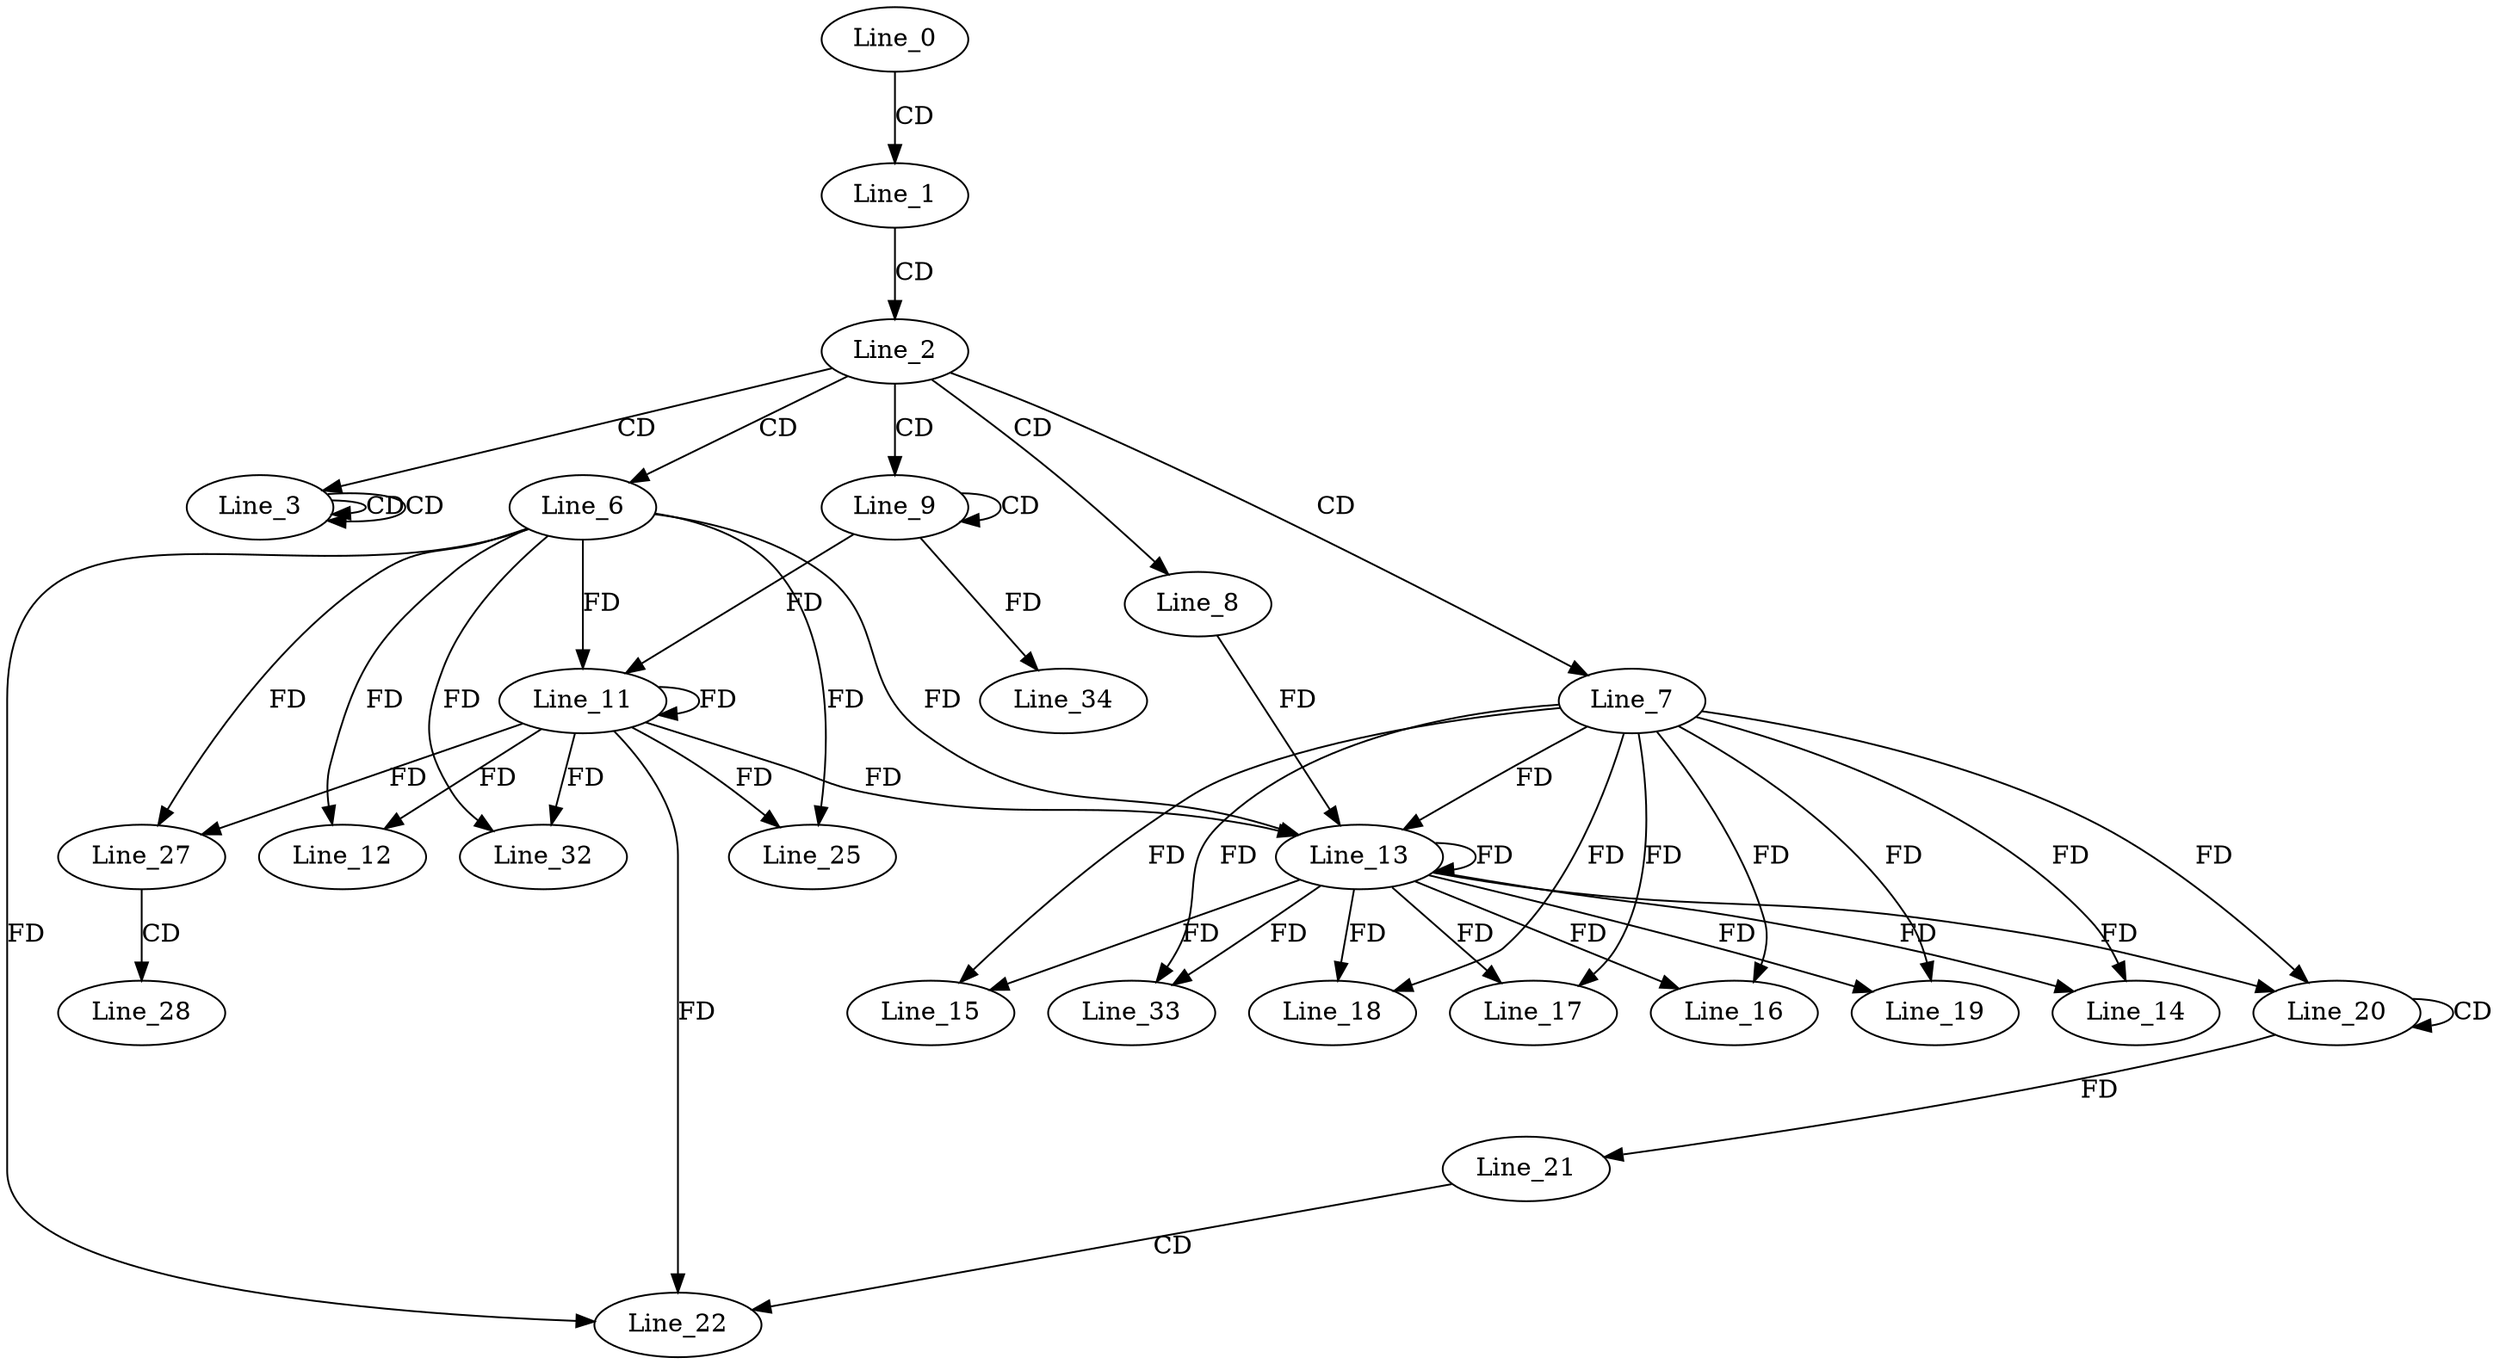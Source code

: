 digraph G {
  Line_0;
  Line_1;
  Line_2;
  Line_3;
  Line_3;
  Line_3;
  Line_6;
  Line_7;
  Line_8;
  Line_9;
  Line_9;
  Line_11;
  Line_11;
  Line_12;
  Line_13;
  Line_13;
  Line_14;
  Line_15;
  Line_16;
  Line_17;
  Line_18;
  Line_19;
  Line_20;
  Line_20;
  Line_21;
  Line_22;
  Line_25;
  Line_27;
  Line_28;
  Line_32;
  Line_33;
  Line_34;
  Line_0 -> Line_1 [ label="CD" ];
  Line_1 -> Line_2 [ label="CD" ];
  Line_2 -> Line_3 [ label="CD" ];
  Line_3 -> Line_3 [ label="CD" ];
  Line_3 -> Line_3 [ label="CD" ];
  Line_2 -> Line_6 [ label="CD" ];
  Line_2 -> Line_7 [ label="CD" ];
  Line_2 -> Line_8 [ label="CD" ];
  Line_2 -> Line_9 [ label="CD" ];
  Line_9 -> Line_9 [ label="CD" ];
  Line_6 -> Line_11 [ label="FD" ];
  Line_11 -> Line_11 [ label="FD" ];
  Line_9 -> Line_11 [ label="FD" ];
  Line_6 -> Line_12 [ label="FD" ];
  Line_11 -> Line_12 [ label="FD" ];
  Line_7 -> Line_13 [ label="FD" ];
  Line_13 -> Line_13 [ label="FD" ];
  Line_6 -> Line_13 [ label="FD" ];
  Line_11 -> Line_13 [ label="FD" ];
  Line_8 -> Line_13 [ label="FD" ];
  Line_7 -> Line_14 [ label="FD" ];
  Line_13 -> Line_14 [ label="FD" ];
  Line_7 -> Line_15 [ label="FD" ];
  Line_13 -> Line_15 [ label="FD" ];
  Line_7 -> Line_16 [ label="FD" ];
  Line_13 -> Line_16 [ label="FD" ];
  Line_7 -> Line_17 [ label="FD" ];
  Line_13 -> Line_17 [ label="FD" ];
  Line_7 -> Line_18 [ label="FD" ];
  Line_13 -> Line_18 [ label="FD" ];
  Line_7 -> Line_19 [ label="FD" ];
  Line_13 -> Line_19 [ label="FD" ];
  Line_20 -> Line_20 [ label="CD" ];
  Line_7 -> Line_20 [ label="FD" ];
  Line_13 -> Line_20 [ label="FD" ];
  Line_20 -> Line_21 [ label="FD" ];
  Line_21 -> Line_22 [ label="CD" ];
  Line_6 -> Line_22 [ label="FD" ];
  Line_11 -> Line_22 [ label="FD" ];
  Line_6 -> Line_25 [ label="FD" ];
  Line_11 -> Line_25 [ label="FD" ];
  Line_6 -> Line_27 [ label="FD" ];
  Line_11 -> Line_27 [ label="FD" ];
  Line_27 -> Line_28 [ label="CD" ];
  Line_6 -> Line_32 [ label="FD" ];
  Line_11 -> Line_32 [ label="FD" ];
  Line_7 -> Line_33 [ label="FD" ];
  Line_13 -> Line_33 [ label="FD" ];
  Line_9 -> Line_34 [ label="FD" ];
}
